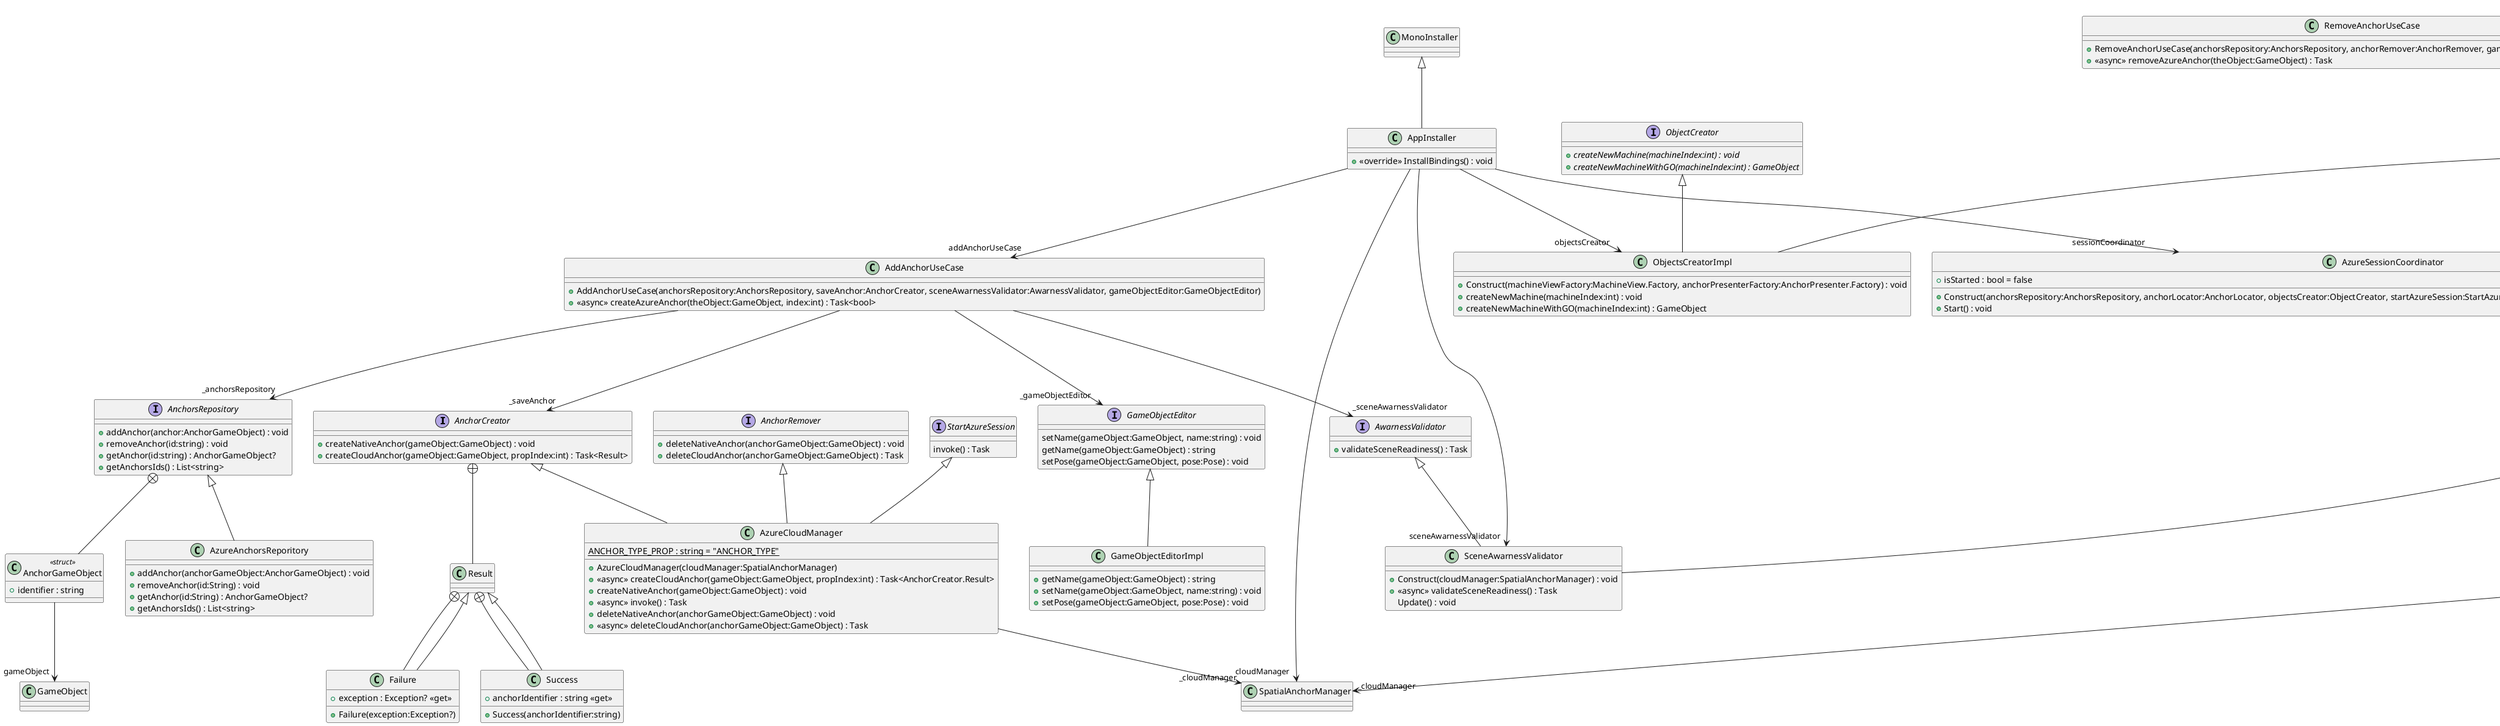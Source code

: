 @startuml
interface AnchorCreator {
    + createNativeAnchor(gameObject:GameObject) : void
    + createCloudAnchor(gameObject:GameObject, propIndex:int) : Task<Result>
}
class Result {
}
class Success {
    + anchorIdentifier : string <<get>>
    + Success(anchorIdentifier:string)
}
class Failure {
    + exception : Exception? <<get>>
    + Failure(exception:Exception?)
}
AnchorCreator +-- Result
Result +-- Success
Result <|-- Success
Result +-- Failure
Result <|-- Failure
class AddAnchorUseCase {
    + AddAnchorUseCase(anchorsRepository:AnchorsRepository, saveAnchor:AnchorCreator, sceneAwarnessValidator:AwarnessValidator, gameObjectEditor:GameObjectEditor)
    + <<async>> createAzureAnchor(theObject:GameObject, index:int) : Task<bool>
}
AddAnchorUseCase --> "_anchorsRepository" AnchorsRepository
AddAnchorUseCase --> "_saveAnchor" AnchorCreator
AddAnchorUseCase --> "_sceneAwarnessValidator" AwarnessValidator
AddAnchorUseCase --> "_gameObjectEditor" GameObjectEditor
class AzureAnchorsReporitory {
    + addAnchor(anchorGameObject:AnchorGameObject) : void
    + removeAnchor(id:String) : void
    + getAnchor(id:String) : AnchorGameObject?
    + getAnchorsIds() : List<string>
}
AnchorsRepository <|-- AzureAnchorsReporitory
interface AwarnessValidator {
    + validateSceneReadiness() : Task
}
class SceneAwarnessValidator {
    + Construct(cloudManager:SpatialAnchorManager) : void
    + <<async>> validateSceneReadiness() : Task
    Update() : void
}
MonoBehaviour <|-- SceneAwarnessValidator
AwarnessValidator <|-- SceneAwarnessValidator
interface IBoundsControlEditor {
    + {abstract} enableBoundsControl() : void
    + {abstract} disableBoundsControl() : void
}
interface IBoundsControlProvider {
}
class BoundsControlRepository {
    + enableBoundsControl() : void
    + disableBoundsControl() : void
}
class "IReadOnlyReactiveProperty`1"<T> {
}
IBoundsControlProvider --> "areBoundsEnabled<bool>" "IReadOnlyReactiveProperty`1"
IBoundsControlEditor <|-- BoundsControlRepository
IBoundsControlProvider <|-- BoundsControlRepository
BoundsControlRepository --> "areBoundsEnabled<bool>" "IReadOnlyReactiveProperty`1"
interface ObjectCreator {
    + {abstract} createNewMachine(machineIndex:int) : void
    + {abstract} createNewMachineWithGO(machineIndex:int) : GameObject
}
class ObjectsCreatorImpl {
    + Construct(machineViewFactory:MachineView.Factory, anchorPresenterFactory:AnchorPresenter.Factory) : void
    + createNewMachine(machineIndex:int) : void
    + createNewMachineWithGO(machineIndex:int) : GameObject
}
MonoBehaviour <|-- ObjectsCreatorImpl
ObjectCreator <|-- ObjectsCreatorImpl
class AppInstaller {
    + <<override>> InstallBindings() : void
}
MonoInstaller <|-- AppInstaller
AppInstaller --> "sessionCoordinator" AzureSessionCoordinator
AppInstaller --> "addAnchorUseCase" AddAnchorUseCase
AppInstaller --> "cloudManager" SpatialAnchorManager
AppInstaller --> "objectsCreator" ObjectsCreatorImpl
AppInstaller --> "sceneAwarnessValidator" SceneAwarnessValidator
class RemoveAnchorUseCase {
    + RemoveAnchorUseCase(anchorsRepository:AnchorsRepository, anchorRemover:AnchorRemover, gameObjectEditor:GameObjectEditor)
    + <<async>> removeAzureAnchor(theObject:GameObject) : Task
}
class DebugWindow {
}
MonoBehaviour <|-- DebugWindow
interface AnchorLocator {
    +  <<event>> CloudAnchorLocated : CloudAnchorLocated 
    + startLocatingAzureAnchors(idsToFind:string[]) : void
}
class AzureAnchorLocator {
    {static} ANCHOR_TYPE_PROP : string = "ANCHOR_TYPE"
    + AzureAnchorLocator(cloudManager:SpatialAnchorManager)
    +  <<event>> CloudAnchorLocated : CloudAnchorLocated 
    + startLocatingAzureAnchors(idsToFind:string[]) : void
}
class CloudAnchorLocatedArgs {
    + type : int <<get>>
    + identifier : string <<get>>
    + CloudAnchorLocatedArgs(pose:Pose, type:int, identifier:string)
}
AnchorLocator <|-- AzureAnchorLocator
AzureAnchorLocator --> "_cloudManager" SpatialAnchorManager
AnchorLocator +-- CloudAnchorLocatedArgs
EventArgs <|-- CloudAnchorLocatedArgs
CloudAnchorLocatedArgs --> "pose" Pose
class UserMenuView {
    + Construct(presenter:UserMenuPresenter) : void
}
MonoBehaviour <|-- UserMenuView
UserMenuView --> "enableBoundsButton" Interactable
UserMenuView --> "disableBoundsButton" Interactable
interface StartAzureSession {
    invoke() : Task
}
interface AnchorRemover {
    + deleteNativeAnchor(anchorGameObject:GameObject) : void
    + deleteCloudAnchor(anchorGameObject:GameObject) : Task
}
class AzureCloudManager {
    {static} ANCHOR_TYPE_PROP : string = "ANCHOR_TYPE"
    + AzureCloudManager(cloudManager:SpatialAnchorManager)
    + <<async>> createCloudAnchor(gameObject:GameObject, propIndex:int) : Task<AnchorCreator.Result>
    + createNativeAnchor(gameObject:GameObject) : void
    + <<async>> invoke() : Task
    + deleteNativeAnchor(anchorGameObject:GameObject) : void
    + <<async>> deleteCloudAnchor(anchorGameObject:GameObject) : Task
}
AnchorCreator <|-- AzureCloudManager
AnchorRemover <|-- AzureCloudManager
StartAzureSession <|-- AzureCloudManager
AzureCloudManager --> "_cloudManager" SpatialAnchorManager
interface GameObjectEditor {
    setName(gameObject:GameObject, name:string) : void
    getName(gameObject:GameObject) : string
    setPose(gameObject:GameObject, pose:Pose) : void
}
class GameObjectEditorImpl {
    + getName(gameObject:GameObject) : string
    + setName(gameObject:GameObject, name:string) : void
    + setPose(gameObject:GameObject, pose:Pose) : void
}
GameObjectEditor <|-- GameObjectEditorImpl
class UserMenuPresenter {
    + UserMenuPresenter(objectCreator:ObjectCreator, boundsControlEditor:IBoundsControlEditor)
    + enableBoundsControl() : void
    + disableBoundControls() : void
    + createNewMachine(index:int) : void
}
class MachineView {
    + Start() : void
    + Initialize(anchorPresenter:AnchorPresenter) : void
}
class MachineViewFactory {
    + MachineViewFactory(container:DiContainer)
    + Create(prefab:Object) : AnchorPresenter
    + Create(prefab:Object, presenter:AnchorPresenter) : MachineView
}
class Factory {
}
class "IFactory`3"<T1,T2,T3> {
}
class "PlaceholderFactory`3"<T1,T2,T3> {
}
MonoBehaviour <|-- MachineView
MachineView --> "addAnchorButton" Interactable
MachineView --> "removeAnchorButton" Interactable
MachineView --> "tapToPlaceButton" Interactable
MachineView --> "deleteButton" Interactable
"IFactory`3" "<UnityEngine.Object,AnchorPresenter,MachineView>" <|-- MachineViewFactory
MachineViewFactory --> "_container" DiContainer
MachineView +-- Factory
"PlaceholderFactory`3" "<UnityEngine.Object,AnchorPresenter,MachineView>" <|-- Factory
interface AnchorsRepository {
    + addAnchor(anchor:AnchorGameObject) : void
    + removeAnchor(id:string) : void
    + getAnchor(id:string) : AnchorGameObject?
    + getAnchorsIds() : List<string>
}
class AnchorGameObject <<struct>> {
    + identifier : string
}
AnchorsRepository +-- AnchorGameObject
AnchorGameObject --> "gameObject" GameObject
class AzureSessionCoordinator {
    + isStarted : bool = false
    + Construct(anchorsRepository:AnchorsRepository, anchorLocator:AnchorLocator, objectsCreator:ObjectCreator, startAzureSession:StartAzureSession, saveAnchor:AnchorCreator, gameObjectEditor:GameObjectEditor) : void
    + Start() : void
}
MonoBehaviour <|-- AzureSessionCoordinator
class AnchorObjectFactory {
    + AnchorObjectFactory(container:DiContainer)
    + Create(prefab:Object) : AnchorPresenter
}
class "IFactory`2"<T1,T2> {
}
"IFactory`2" "<UnityEngine.Object,AnchorPresenter>" <|-- AnchorObjectFactory
AnchorObjectFactory --> "_container" DiContainer
class AnchorPresenter {
    + AnchorPresenter(index:int, addAnchorUseCase:AddAnchorUseCase, removeAnchorUseCase:RemoveAnchorUseCase, boundsControlProvider:IBoundsControlProvider)
    +  <<event>> disableTapToPlace : Action 
    +  <<event>> deleteCurrentMachine : Action 
    + setAnchorCreatedState() : void
    + setAnchorNotCreatedState() : void
    + <<async>> setAnchor(gameObject:GameObject) : void
    + <<async>> removeAnchor(gameObject:GameObject) : void
    + delete() : void
    + setTapToPlaceNotStarted() : void
}
class "IReadOnlyReactiveProperty`1"<T> {
}
class Factory {
}
class State {
    + isAddAnchorVisible : bool = true
    + isTapToPlaceVisible : bool = true
    + isDeleteMachineVisible : bool = true
    + isRemoveAnchorVisible : bool = false
    + areBoundControlsVisible : bool = false
    + State(state:State)
}
class "PlaceholderFactory`2"<T1,T2> {
}
AnchorPresenter --> "state<State>" "IReadOnlyReactiveProperty`1"
AnchorPresenter +-- Factory
"PlaceholderFactory`2" "<int,AnchorPresenter>" <|-- Factory
AnchorPresenter +-- State
class MachinesProvider {
    Start() : void
    Update() : void
}
MonoBehaviour <|-- MachinesProvider
@enduml
